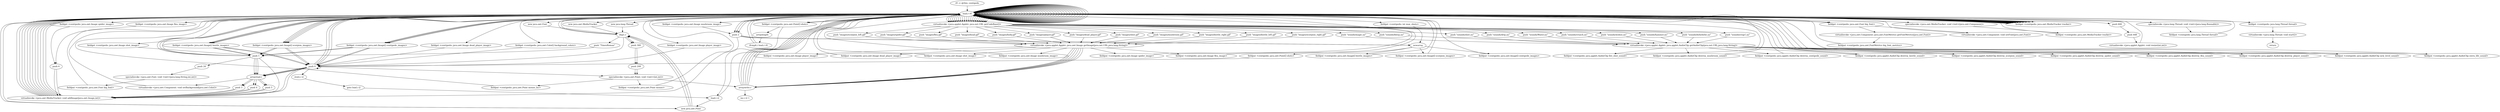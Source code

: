 digraph "" {
    "r0 := @this: centipedo"
    "load.r r0"
    "r0 := @this: centipedo"->"load.r r0";
    "new java.awt.Font"
    "load.r r0"->"new java.awt.Font";
    "dup1.r"
    "new java.awt.Font"->"dup1.r";
    "push \"TimesRoman\""
    "dup1.r"->"push \"TimesRoman\"";
    "push 1"
    "push \"TimesRoman\""->"push 1";
    "push 24"
    "push 1"->"push 24";
    "specialinvoke <java.awt.Font: void <init>(java.lang.String,int,int)>"
    "push 24"->"specialinvoke <java.awt.Font: void <init>(java.lang.String,int,int)>";
    "fieldput <centipedo: java.awt.Font big_font>"
    "specialinvoke <java.awt.Font: void <init>(java.lang.String,int,int)>"->"fieldput <centipedo: java.awt.Font big_font>";
    "fieldput <centipedo: java.awt.Font big_font>"->"load.r r0";
    "load.r r0"->"load.r r0";
    "load.r r0"->"load.r r0";
    "fieldget <centipedo: java.awt.Font big_font>"
    "load.r r0"->"fieldget <centipedo: java.awt.Font big_font>";
    "virtualinvoke <java.awt.Component: java.awt.FontMetrics getFontMetrics(java.awt.Font)>"
    "fieldget <centipedo: java.awt.Font big_font>"->"virtualinvoke <java.awt.Component: java.awt.FontMetrics getFontMetrics(java.awt.Font)>";
    "fieldput <centipedo: java.awt.FontMetrics big_font_metrics>"
    "virtualinvoke <java.awt.Component: java.awt.FontMetrics getFontMetrics(java.awt.Font)>"->"fieldput <centipedo: java.awt.FontMetrics big_font_metrics>";
    "fieldput <centipedo: java.awt.FontMetrics big_font_metrics>"->"load.r r0";
    "load.r r0"->"load.r r0";
    "load.r r0"->"fieldget <centipedo: java.awt.Font big_font>";
    "virtualinvoke <java.awt.Component: void setFont(java.awt.Font)>"
    "fieldget <centipedo: java.awt.Font big_font>"->"virtualinvoke <java.awt.Component: void setFont(java.awt.Font)>";
    "virtualinvoke <java.awt.Component: void setFont(java.awt.Font)>"->"load.r r0";
    "new java.awt.MediaTracker"
    "load.r r0"->"new java.awt.MediaTracker";
    "new java.awt.MediaTracker"->"dup1.r";
    "dup1.r"->"load.r r0";
    "specialinvoke <java.awt.MediaTracker: void <init>(java.awt.Component)>"
    "load.r r0"->"specialinvoke <java.awt.MediaTracker: void <init>(java.awt.Component)>";
    "fieldput <centipedo: java.awt.MediaTracker tracker>"
    "specialinvoke <java.awt.MediaTracker: void <init>(java.awt.Component)>"->"fieldput <centipedo: java.awt.MediaTracker tracker>";
    "fieldput <centipedo: java.awt.MediaTracker tracker>"->"load.r r0";
    "load.r r0"->"load.r r0";
    "load.r r0"->"load.r r0";
    "virtualinvoke <java.applet.Applet: java.net.URL getCodeBase()>"
    "load.r r0"->"virtualinvoke <java.applet.Applet: java.net.URL getCodeBase()>";
    "push \"images/player.gif\""
    "virtualinvoke <java.applet.Applet: java.net.URL getCodeBase()>"->"push \"images/player.gif\"";
    "virtualinvoke <java.applet.Applet: java.awt.Image getImage(java.net.URL,java.lang.String)>"
    "push \"images/player.gif\""->"virtualinvoke <java.applet.Applet: java.awt.Image getImage(java.net.URL,java.lang.String)>";
    "fieldput <centipedo: java.awt.Image player_image>"
    "virtualinvoke <java.applet.Applet: java.awt.Image getImage(java.net.URL,java.lang.String)>"->"fieldput <centipedo: java.awt.Image player_image>";
    "fieldput <centipedo: java.awt.Image player_image>"->"load.r r0";
    "fieldget <centipedo: java.awt.MediaTracker tracker>"
    "load.r r0"->"fieldget <centipedo: java.awt.MediaTracker tracker>";
    "fieldget <centipedo: java.awt.MediaTracker tracker>"->"load.r r0";
    "fieldget <centipedo: java.awt.Image player_image>"
    "load.r r0"->"fieldget <centipedo: java.awt.Image player_image>";
    "push 0"
    "fieldget <centipedo: java.awt.Image player_image>"->"push 0";
    "virtualinvoke <java.awt.MediaTracker: void addImage(java.awt.Image,int)>"
    "push 0"->"virtualinvoke <java.awt.MediaTracker: void addImage(java.awt.Image,int)>";
    "virtualinvoke <java.awt.MediaTracker: void addImage(java.awt.Image,int)>"->"load.r r0";
    "load.r r0"->"load.r r0";
    "load.r r0"->"load.r r0";
    "load.r r0"->"virtualinvoke <java.applet.Applet: java.net.URL getCodeBase()>";
    "push \"images/dead_player.gif\""
    "virtualinvoke <java.applet.Applet: java.net.URL getCodeBase()>"->"push \"images/dead_player.gif\"";
    "push \"images/dead_player.gif\""->"virtualinvoke <java.applet.Applet: java.awt.Image getImage(java.net.URL,java.lang.String)>";
    "fieldput <centipedo: java.awt.Image dead_player_image>"
    "virtualinvoke <java.applet.Applet: java.awt.Image getImage(java.net.URL,java.lang.String)>"->"fieldput <centipedo: java.awt.Image dead_player_image>";
    "fieldput <centipedo: java.awt.Image dead_player_image>"->"load.r r0";
    "load.r r0"->"fieldget <centipedo: java.awt.MediaTracker tracker>";
    "fieldget <centipedo: java.awt.MediaTracker tracker>"->"load.r r0";
    "fieldget <centipedo: java.awt.Image dead_player_image>"
    "load.r r0"->"fieldget <centipedo: java.awt.Image dead_player_image>";
    "fieldget <centipedo: java.awt.Image dead_player_image>"->"push 0";
    "push 0"->"virtualinvoke <java.awt.MediaTracker: void addImage(java.awt.Image,int)>";
    "virtualinvoke <java.awt.MediaTracker: void addImage(java.awt.Image,int)>"->"load.r r0";
    "load.r r0"->"load.r r0";
    "load.r r0"->"load.r r0";
    "load.r r0"->"virtualinvoke <java.applet.Applet: java.net.URL getCodeBase()>";
    "push \"images/shot.gif\""
    "virtualinvoke <java.applet.Applet: java.net.URL getCodeBase()>"->"push \"images/shot.gif\"";
    "push \"images/shot.gif\""->"virtualinvoke <java.applet.Applet: java.awt.Image getImage(java.net.URL,java.lang.String)>";
    "fieldput <centipedo: java.awt.Image shot_image>"
    "virtualinvoke <java.applet.Applet: java.awt.Image getImage(java.net.URL,java.lang.String)>"->"fieldput <centipedo: java.awt.Image shot_image>";
    "fieldput <centipedo: java.awt.Image shot_image>"->"load.r r0";
    "load.r r0"->"fieldget <centipedo: java.awt.MediaTracker tracker>";
    "fieldget <centipedo: java.awt.MediaTracker tracker>"->"load.r r0";
    "fieldget <centipedo: java.awt.Image shot_image>"
    "load.r r0"->"fieldget <centipedo: java.awt.Image shot_image>";
    "fieldget <centipedo: java.awt.Image shot_image>"->"push 1";
    "push 1"->"virtualinvoke <java.awt.MediaTracker: void addImage(java.awt.Image,int)>";
    "virtualinvoke <java.awt.MediaTracker: void addImage(java.awt.Image,int)>"->"load.r r0";
    "load.r r0"->"load.r r0";
    "load.r r0"->"load.r r0";
    "load.r r0"->"virtualinvoke <java.applet.Applet: java.net.URL getCodeBase()>";
    "push \"images/mushroom.gif\""
    "virtualinvoke <java.applet.Applet: java.net.URL getCodeBase()>"->"push \"images/mushroom.gif\"";
    "push \"images/mushroom.gif\""->"virtualinvoke <java.applet.Applet: java.awt.Image getImage(java.net.URL,java.lang.String)>";
    "fieldput <centipedo: java.awt.Image mushroom_image>"
    "virtualinvoke <java.applet.Applet: java.awt.Image getImage(java.net.URL,java.lang.String)>"->"fieldput <centipedo: java.awt.Image mushroom_image>";
    "fieldput <centipedo: java.awt.Image mushroom_image>"->"load.r r0";
    "load.r r0"->"fieldget <centipedo: java.awt.MediaTracker tracker>";
    "fieldget <centipedo: java.awt.MediaTracker tracker>"->"load.r r0";
    "fieldget <centipedo: java.awt.Image mushroom_image>"
    "load.r r0"->"fieldget <centipedo: java.awt.Image mushroom_image>";
    "push 2"
    "fieldget <centipedo: java.awt.Image mushroom_image>"->"push 2";
    "push 2"->"virtualinvoke <java.awt.MediaTracker: void addImage(java.awt.Image,int)>";
    "virtualinvoke <java.awt.MediaTracker: void addImage(java.awt.Image,int)>"->"load.r r0";
    "load.r r0"->"push 2";
    "newarray"
    "push 2"->"newarray";
    "fieldput <centipedo: java.awt.Image[] beetle_images>"
    "newarray"->"fieldput <centipedo: java.awt.Image[] beetle_images>";
    "fieldput <centipedo: java.awt.Image[] beetle_images>"->"load.r r0";
    "fieldget <centipedo: java.awt.Image[] beetle_images>"
    "load.r r0"->"fieldget <centipedo: java.awt.Image[] beetle_images>";
    "fieldget <centipedo: java.awt.Image[] beetle_images>"->"push 0";
    "push 0"->"load.r r0";
    "load.r r0"->"load.r r0";
    "load.r r0"->"virtualinvoke <java.applet.Applet: java.net.URL getCodeBase()>";
    "push \"images/beetle_right.gif\""
    "virtualinvoke <java.applet.Applet: java.net.URL getCodeBase()>"->"push \"images/beetle_right.gif\"";
    "push \"images/beetle_right.gif\""->"virtualinvoke <java.applet.Applet: java.awt.Image getImage(java.net.URL,java.lang.String)>";
    "arraywrite.r"
    "virtualinvoke <java.applet.Applet: java.awt.Image getImage(java.net.URL,java.lang.String)>"->"arraywrite.r";
    "arraywrite.r"->"load.r r0";
    "load.r r0"->"fieldget <centipedo: java.awt.Image[] beetle_images>";
    "fieldget <centipedo: java.awt.Image[] beetle_images>"->"push 1";
    "push 1"->"load.r r0";
    "load.r r0"->"load.r r0";
    "load.r r0"->"virtualinvoke <java.applet.Applet: java.net.URL getCodeBase()>";
    "push \"images/beetle_left.gif\""
    "virtualinvoke <java.applet.Applet: java.net.URL getCodeBase()>"->"push \"images/beetle_left.gif\"";
    "push \"images/beetle_left.gif\""->"virtualinvoke <java.applet.Applet: java.awt.Image getImage(java.net.URL,java.lang.String)>";
    "virtualinvoke <java.applet.Applet: java.awt.Image getImage(java.net.URL,java.lang.String)>"->"arraywrite.r";
    "arraywrite.r"->"load.r r0";
    "load.r r0"->"fieldget <centipedo: java.awt.MediaTracker tracker>";
    "fieldget <centipedo: java.awt.MediaTracker tracker>"->"load.r r0";
    "load.r r0"->"fieldget <centipedo: java.awt.Image[] beetle_images>";
    "fieldget <centipedo: java.awt.Image[] beetle_images>"->"push 0";
    "arrayread.r"
    "push 0"->"arrayread.r";
    "push 4"
    "arrayread.r"->"push 4";
    "push 4"->"virtualinvoke <java.awt.MediaTracker: void addImage(java.awt.Image,int)>";
    "virtualinvoke <java.awt.MediaTracker: void addImage(java.awt.Image,int)>"->"load.r r0";
    "load.r r0"->"fieldget <centipedo: java.awt.MediaTracker tracker>";
    "fieldget <centipedo: java.awt.MediaTracker tracker>"->"load.r r0";
    "load.r r0"->"fieldget <centipedo: java.awt.Image[] beetle_images>";
    "fieldget <centipedo: java.awt.Image[] beetle_images>"->"push 1";
    "push 1"->"arrayread.r";
    "arrayread.r"->"push 4";
    "push 4"->"virtualinvoke <java.awt.MediaTracker: void addImage(java.awt.Image,int)>";
    "virtualinvoke <java.awt.MediaTracker: void addImage(java.awt.Image,int)>"->"load.r r0";
    "load.r r0"->"push 2";
    "push 2"->"newarray";
    "fieldput <centipedo: java.awt.Image[] scorpion_images>"
    "newarray"->"fieldput <centipedo: java.awt.Image[] scorpion_images>";
    "fieldput <centipedo: java.awt.Image[] scorpion_images>"->"load.r r0";
    "fieldget <centipedo: java.awt.Image[] scorpion_images>"
    "load.r r0"->"fieldget <centipedo: java.awt.Image[] scorpion_images>";
    "fieldget <centipedo: java.awt.Image[] scorpion_images>"->"push 0";
    "push 0"->"load.r r0";
    "load.r r0"->"load.r r0";
    "load.r r0"->"virtualinvoke <java.applet.Applet: java.net.URL getCodeBase()>";
    "push \"images/scorpion_right.gif\""
    "virtualinvoke <java.applet.Applet: java.net.URL getCodeBase()>"->"push \"images/scorpion_right.gif\"";
    "push \"images/scorpion_right.gif\""->"virtualinvoke <java.applet.Applet: java.awt.Image getImage(java.net.URL,java.lang.String)>";
    "virtualinvoke <java.applet.Applet: java.awt.Image getImage(java.net.URL,java.lang.String)>"->"arraywrite.r";
    "arraywrite.r"->"load.r r0";
    "load.r r0"->"fieldget <centipedo: java.awt.Image[] scorpion_images>";
    "fieldget <centipedo: java.awt.Image[] scorpion_images>"->"push 1";
    "push 1"->"load.r r0";
    "load.r r0"->"load.r r0";
    "load.r r0"->"virtualinvoke <java.applet.Applet: java.net.URL getCodeBase()>";
    "push \"images/scorpion_left.gif\""
    "virtualinvoke <java.applet.Applet: java.net.URL getCodeBase()>"->"push \"images/scorpion_left.gif\"";
    "push \"images/scorpion_left.gif\""->"virtualinvoke <java.applet.Applet: java.awt.Image getImage(java.net.URL,java.lang.String)>";
    "virtualinvoke <java.applet.Applet: java.awt.Image getImage(java.net.URL,java.lang.String)>"->"arraywrite.r";
    "arraywrite.r"->"load.r r0";
    "load.r r0"->"fieldget <centipedo: java.awt.MediaTracker tracker>";
    "fieldget <centipedo: java.awt.MediaTracker tracker>"->"load.r r0";
    "load.r r0"->"fieldget <centipedo: java.awt.Image[] scorpion_images>";
    "fieldget <centipedo: java.awt.Image[] scorpion_images>"->"push 0";
    "push 0"->"arrayread.r";
    "push 5"
    "arrayread.r"->"push 5";
    "push 5"->"virtualinvoke <java.awt.MediaTracker: void addImage(java.awt.Image,int)>";
    "virtualinvoke <java.awt.MediaTracker: void addImage(java.awt.Image,int)>"->"load.r r0";
    "load.r r0"->"fieldget <centipedo: java.awt.MediaTracker tracker>";
    "fieldget <centipedo: java.awt.MediaTracker tracker>"->"load.r r0";
    "load.r r0"->"fieldget <centipedo: java.awt.Image[] scorpion_images>";
    "fieldget <centipedo: java.awt.Image[] scorpion_images>"->"push 1";
    "push 1"->"arrayread.r";
    "arrayread.r"->"push 5";
    "push 5"->"virtualinvoke <java.awt.MediaTracker: void addImage(java.awt.Image,int)>";
    "virtualinvoke <java.awt.MediaTracker: void addImage(java.awt.Image,int)>"->"load.r r0";
    "load.r r0"->"load.r r0";
    "load.r r0"->"load.r r0";
    "load.r r0"->"virtualinvoke <java.applet.Applet: java.net.URL getCodeBase()>";
    "push \"images/spider.gif\""
    "virtualinvoke <java.applet.Applet: java.net.URL getCodeBase()>"->"push \"images/spider.gif\"";
    "push \"images/spider.gif\""->"virtualinvoke <java.applet.Applet: java.awt.Image getImage(java.net.URL,java.lang.String)>";
    "fieldput <centipedo: java.awt.Image spider_image>"
    "virtualinvoke <java.applet.Applet: java.awt.Image getImage(java.net.URL,java.lang.String)>"->"fieldput <centipedo: java.awt.Image spider_image>";
    "fieldput <centipedo: java.awt.Image spider_image>"->"load.r r0";
    "load.r r0"->"fieldget <centipedo: java.awt.MediaTracker tracker>";
    "fieldget <centipedo: java.awt.MediaTracker tracker>"->"load.r r0";
    "fieldget <centipedo: java.awt.Image spider_image>"
    "load.r r0"->"fieldget <centipedo: java.awt.Image spider_image>";
    "push 6"
    "fieldget <centipedo: java.awt.Image spider_image>"->"push 6";
    "push 6"->"virtualinvoke <java.awt.MediaTracker: void addImage(java.awt.Image,int)>";
    "virtualinvoke <java.awt.MediaTracker: void addImage(java.awt.Image,int)>"->"load.r r0";
    "load.r r0"->"load.r r0";
    "load.r r0"->"load.r r0";
    "load.r r0"->"virtualinvoke <java.applet.Applet: java.net.URL getCodeBase()>";
    "push \"images/flea.gif\""
    "virtualinvoke <java.applet.Applet: java.net.URL getCodeBase()>"->"push \"images/flea.gif\"";
    "push \"images/flea.gif\""->"virtualinvoke <java.applet.Applet: java.awt.Image getImage(java.net.URL,java.lang.String)>";
    "fieldput <centipedo: java.awt.Image flea_image>"
    "virtualinvoke <java.applet.Applet: java.awt.Image getImage(java.net.URL,java.lang.String)>"->"fieldput <centipedo: java.awt.Image flea_image>";
    "fieldput <centipedo: java.awt.Image flea_image>"->"load.r r0";
    "load.r r0"->"fieldget <centipedo: java.awt.MediaTracker tracker>";
    "fieldget <centipedo: java.awt.MediaTracker tracker>"->"load.r r0";
    "fieldget <centipedo: java.awt.Image flea_image>"
    "load.r r0"->"fieldget <centipedo: java.awt.Image flea_image>";
    "fieldget <centipedo: java.awt.Image flea_image>"->"push 6";
    "push 6"->"virtualinvoke <java.awt.MediaTracker: void addImage(java.awt.Image,int)>";
    "virtualinvoke <java.awt.MediaTracker: void addImage(java.awt.Image,int)>"->"load.r r0";
    "load.r r0"->"push 2";
    "push 2"->"newarray";
    "fieldput <centipedo: java.awt.Image[] centipede_images>"
    "newarray"->"fieldput <centipedo: java.awt.Image[] centipede_images>";
    "fieldput <centipedo: java.awt.Image[] centipede_images>"->"load.r r0";
    "fieldget <centipedo: java.awt.Image[] centipede_images>"
    "load.r r0"->"fieldget <centipedo: java.awt.Image[] centipede_images>";
    "fieldget <centipedo: java.awt.Image[] centipede_images>"->"push 0";
    "push 0"->"load.r r0";
    "load.r r0"->"load.r r0";
    "load.r r0"->"virtualinvoke <java.applet.Applet: java.net.URL getCodeBase()>";
    "push \"images/head.gif\""
    "virtualinvoke <java.applet.Applet: java.net.URL getCodeBase()>"->"push \"images/head.gif\"";
    "push \"images/head.gif\""->"virtualinvoke <java.applet.Applet: java.awt.Image getImage(java.net.URL,java.lang.String)>";
    "virtualinvoke <java.applet.Applet: java.awt.Image getImage(java.net.URL,java.lang.String)>"->"arraywrite.r";
    "arraywrite.r"->"load.r r0";
    "load.r r0"->"fieldget <centipedo: java.awt.Image[] centipede_images>";
    "fieldget <centipedo: java.awt.Image[] centipede_images>"->"push 1";
    "push 1"->"load.r r0";
    "load.r r0"->"load.r r0";
    "load.r r0"->"virtualinvoke <java.applet.Applet: java.net.URL getCodeBase()>";
    "push \"images/body.gif\""
    "virtualinvoke <java.applet.Applet: java.net.URL getCodeBase()>"->"push \"images/body.gif\"";
    "push \"images/body.gif\""->"virtualinvoke <java.applet.Applet: java.awt.Image getImage(java.net.URL,java.lang.String)>";
    "virtualinvoke <java.applet.Applet: java.awt.Image getImage(java.net.URL,java.lang.String)>"->"arraywrite.r";
    "arraywrite.r"->"load.r r0";
    "load.r r0"->"fieldget <centipedo: java.awt.MediaTracker tracker>";
    "fieldget <centipedo: java.awt.MediaTracker tracker>"->"load.r r0";
    "load.r r0"->"fieldget <centipedo: java.awt.Image[] centipede_images>";
    "fieldget <centipedo: java.awt.Image[] centipede_images>"->"push 0";
    "push 0"->"arrayread.r";
    "push 3"
    "arrayread.r"->"push 3";
    "push 3"->"virtualinvoke <java.awt.MediaTracker: void addImage(java.awt.Image,int)>";
    "virtualinvoke <java.awt.MediaTracker: void addImage(java.awt.Image,int)>"->"load.r r0";
    "load.r r0"->"fieldget <centipedo: java.awt.MediaTracker tracker>";
    "fieldget <centipedo: java.awt.MediaTracker tracker>"->"load.r r0";
    "load.r r0"->"fieldget <centipedo: java.awt.Image[] centipede_images>";
    "fieldget <centipedo: java.awt.Image[] centipede_images>"->"push 1";
    "push 1"->"arrayread.r";
    "arrayread.r"->"push 3";
    "push 3"->"virtualinvoke <java.awt.MediaTracker: void addImage(java.awt.Image,int)>";
    "virtualinvoke <java.awt.MediaTracker: void addImage(java.awt.Image,int)>"->"load.r r0";
    "load.r r0"->"load.r r0";
    "load.r r0"->"load.r r0";
    "load.r r0"->"virtualinvoke <java.applet.Applet: java.net.URL getCodeBase()>";
    "push \"sounds/shot.au\""
    "virtualinvoke <java.applet.Applet: java.net.URL getCodeBase()>"->"push \"sounds/shot.au\"";
    "virtualinvoke <java.applet.Applet: java.applet.AudioClip getAudioClip(java.net.URL,java.lang.String)>"
    "push \"sounds/shot.au\""->"virtualinvoke <java.applet.Applet: java.applet.AudioClip getAudioClip(java.net.URL,java.lang.String)>";
    "fieldput <centipedo: java.applet.AudioClip fire_shot_sound>"
    "virtualinvoke <java.applet.Applet: java.applet.AudioClip getAudioClip(java.net.URL,java.lang.String)>"->"fieldput <centipedo: java.applet.AudioClip fire_shot_sound>";
    "fieldput <centipedo: java.applet.AudioClip fire_shot_sound>"->"load.r r0";
    "load.r r0"->"load.r r0";
    "load.r r0"->"load.r r0";
    "load.r r0"->"virtualinvoke <java.applet.Applet: java.net.URL getCodeBase()>";
    "push \"sounds/drip.au\""
    "virtualinvoke <java.applet.Applet: java.net.URL getCodeBase()>"->"push \"sounds/drip.au\"";
    "push \"sounds/drip.au\""->"virtualinvoke <java.applet.Applet: java.applet.AudioClip getAudioClip(java.net.URL,java.lang.String)>";
    "fieldput <centipedo: java.applet.AudioClip destroy_mushroom_sound>"
    "virtualinvoke <java.applet.Applet: java.applet.AudioClip getAudioClip(java.net.URL,java.lang.String)>"->"fieldput <centipedo: java.applet.AudioClip destroy_mushroom_sound>";
    "fieldput <centipedo: java.applet.AudioClip destroy_mushroom_sound>"->"load.r r0";
    "load.r r0"->"load.r r0";
    "load.r r0"->"load.r r0";
    "load.r r0"->"virtualinvoke <java.applet.Applet: java.net.URL getCodeBase()>";
    "push \"sounds/Water.au\""
    "virtualinvoke <java.applet.Applet: java.net.URL getCodeBase()>"->"push \"sounds/Water.au\"";
    "push \"sounds/Water.au\""->"virtualinvoke <java.applet.Applet: java.applet.AudioClip getAudioClip(java.net.URL,java.lang.String)>";
    "fieldput <centipedo: java.applet.AudioClip destroy_centipede_sound>"
    "virtualinvoke <java.applet.Applet: java.applet.AudioClip getAudioClip(java.net.URL,java.lang.String)>"->"fieldput <centipedo: java.applet.AudioClip destroy_centipede_sound>";
    "fieldput <centipedo: java.applet.AudioClip destroy_centipede_sound>"->"load.r r0";
    "load.r r0"->"load.r r0";
    "load.r r0"->"load.r r0";
    "load.r r0"->"virtualinvoke <java.applet.Applet: java.net.URL getCodeBase()>";
    "push \"sounds/crunch.au\""
    "virtualinvoke <java.applet.Applet: java.net.URL getCodeBase()>"->"push \"sounds/crunch.au\"";
    "push \"sounds/crunch.au\""->"virtualinvoke <java.applet.Applet: java.applet.AudioClip getAudioClip(java.net.URL,java.lang.String)>";
    "fieldput <centipedo: java.applet.AudioClip destroy_beetle_sound>"
    "virtualinvoke <java.applet.Applet: java.applet.AudioClip getAudioClip(java.net.URL,java.lang.String)>"->"fieldput <centipedo: java.applet.AudioClip destroy_beetle_sound>";
    "fieldput <centipedo: java.applet.AudioClip destroy_beetle_sound>"->"load.r r0";
    "load.r r0"->"load.r r0";
    "load.r r0"->"load.r r0";
    "load.r r0"->"virtualinvoke <java.applet.Applet: java.net.URL getCodeBase()>";
    "push \"sounds/wohoo.au\""
    "virtualinvoke <java.applet.Applet: java.net.URL getCodeBase()>"->"push \"sounds/wohoo.au\"";
    "push \"sounds/wohoo.au\""->"virtualinvoke <java.applet.Applet: java.applet.AudioClip getAudioClip(java.net.URL,java.lang.String)>";
    "fieldput <centipedo: java.applet.AudioClip destroy_scorpion_sound>"
    "virtualinvoke <java.applet.Applet: java.applet.AudioClip getAudioClip(java.net.URL,java.lang.String)>"->"fieldput <centipedo: java.applet.AudioClip destroy_scorpion_sound>";
    "fieldput <centipedo: java.applet.AudioClip destroy_scorpion_sound>"->"load.r r0";
    "load.r r0"->"load.r r0";
    "load.r r0"->"load.r r0";
    "load.r r0"->"virtualinvoke <java.applet.Applet: java.net.URL getCodeBase()>";
    "push \"sounds/hammer.au\""
    "virtualinvoke <java.applet.Applet: java.net.URL getCodeBase()>"->"push \"sounds/hammer.au\"";
    "push \"sounds/hammer.au\""->"virtualinvoke <java.applet.Applet: java.applet.AudioClip getAudioClip(java.net.URL,java.lang.String)>";
    "fieldput <centipedo: java.applet.AudioClip destroy_spider_sound>"
    "virtualinvoke <java.applet.Applet: java.applet.AudioClip getAudioClip(java.net.URL,java.lang.String)>"->"fieldput <centipedo: java.applet.AudioClip destroy_spider_sound>";
    "fieldput <centipedo: java.applet.AudioClip destroy_spider_sound>"->"load.r r0";
    "load.r r0"->"load.r r0";
    "load.r r0"->"load.r r0";
    "load.r r0"->"virtualinvoke <java.applet.Applet: java.net.URL getCodeBase()>";
    "push \"sounds/hehehehe.au\""
    "virtualinvoke <java.applet.Applet: java.net.URL getCodeBase()>"->"push \"sounds/hehehehe.au\"";
    "push \"sounds/hehehehe.au\""->"virtualinvoke <java.applet.Applet: java.applet.AudioClip getAudioClip(java.net.URL,java.lang.String)>";
    "fieldput <centipedo: java.applet.AudioClip destroy_flea_sound>"
    "virtualinvoke <java.applet.Applet: java.applet.AudioClip getAudioClip(java.net.URL,java.lang.String)>"->"fieldput <centipedo: java.applet.AudioClip destroy_flea_sound>";
    "fieldput <centipedo: java.applet.AudioClip destroy_flea_sound>"->"load.r r0";
    "load.r r0"->"load.r r0";
    "load.r r0"->"load.r r0";
    "load.r r0"->"virtualinvoke <java.applet.Applet: java.net.URL getCodeBase()>";
    "push \"sounds/crap1.au\""
    "virtualinvoke <java.applet.Applet: java.net.URL getCodeBase()>"->"push \"sounds/crap1.au\"";
    "push \"sounds/crap1.au\""->"virtualinvoke <java.applet.Applet: java.applet.AudioClip getAudioClip(java.net.URL,java.lang.String)>";
    "fieldput <centipedo: java.applet.AudioClip destroy_player_sound>"
    "virtualinvoke <java.applet.Applet: java.applet.AudioClip getAudioClip(java.net.URL,java.lang.String)>"->"fieldput <centipedo: java.applet.AudioClip destroy_player_sound>";
    "fieldput <centipedo: java.applet.AudioClip destroy_player_sound>"->"load.r r0";
    "load.r r0"->"load.r r0";
    "load.r r0"->"load.r r0";
    "load.r r0"->"virtualinvoke <java.applet.Applet: java.net.URL getCodeBase()>";
    "push \"sounds/magic.au\""
    "virtualinvoke <java.applet.Applet: java.net.URL getCodeBase()>"->"push \"sounds/magic.au\"";
    "push \"sounds/magic.au\""->"virtualinvoke <java.applet.Applet: java.applet.AudioClip getAudioClip(java.net.URL,java.lang.String)>";
    "fieldput <centipedo: java.applet.AudioClip new_level_sound>"
    "virtualinvoke <java.applet.Applet: java.applet.AudioClip getAudioClip(java.net.URL,java.lang.String)>"->"fieldput <centipedo: java.applet.AudioClip new_level_sound>";
    "fieldput <centipedo: java.applet.AudioClip new_level_sound>"->"load.r r0";
    "load.r r0"->"load.r r0";
    "load.r r0"->"load.r r0";
    "load.r r0"->"virtualinvoke <java.applet.Applet: java.net.URL getCodeBase()>";
    "push \"sounds/bleep.au\""
    "virtualinvoke <java.applet.Applet: java.net.URL getCodeBase()>"->"push \"sounds/bleep.au\"";
    "push \"sounds/bleep.au\""->"virtualinvoke <java.applet.Applet: java.applet.AudioClip getAudioClip(java.net.URL,java.lang.String)>";
    "fieldput <centipedo: java.applet.AudioClip extra_life_sound>"
    "virtualinvoke <java.applet.Applet: java.applet.AudioClip getAudioClip(java.net.URL,java.lang.String)>"->"fieldput <centipedo: java.applet.AudioClip extra_life_sound>";
    "fieldput <centipedo: java.applet.AudioClip extra_life_sound>"->"load.r r0";
    "load.r r0"->"load.r r0";
    "fieldget <centipedo: int max_shots>"
    "load.r r0"->"fieldget <centipedo: int max_shots>";
    "fieldget <centipedo: int max_shots>"->"newarray";
    "fieldput <centipedo: java.awt.Point[] shots>"
    "newarray"->"fieldput <centipedo: java.awt.Point[] shots>";
    "fieldput <centipedo: java.awt.Point[] shots>"->"push 0";
    "store.i i2"
    "push 0"->"store.i i2";
    "goto load.i i2"
    "store.i i2"->"goto load.i i2";
    "load.i i2"
    "goto load.i i2"->"load.i i2";
    "load.i i2"->"load.r r0";
    "fieldget <centipedo: java.awt.Point[] shots>"
    "load.r r0"->"fieldget <centipedo: java.awt.Point[] shots>";
    "arraylength"
    "fieldget <centipedo: java.awt.Point[] shots>"->"arraylength";
    "ifcmplt.i load.r r0"
    "arraylength"->"ifcmplt.i load.r r0";
    "ifcmplt.i load.r r0"->"load.r r0";
    "new java.awt.Point"
    "load.r r0"->"new java.awt.Point";
    "new java.awt.Point"->"dup1.r";
    "push 300"
    "dup1.r"->"push 300";
    "push 208"
    "push 300"->"push 208";
    "specialinvoke <java.awt.Point: void <init>(int,int)>"
    "push 208"->"specialinvoke <java.awt.Point: void <init>(int,int)>";
    "fieldput <centipedo: java.awt.Point mouse_loc>"
    "specialinvoke <java.awt.Point: void <init>(int,int)>"->"fieldput <centipedo: java.awt.Point mouse_loc>";
    "fieldput <centipedo: java.awt.Point mouse_loc>"->"load.r r0";
    "load.r r0"->"new java.awt.Point";
    "new java.awt.Point"->"dup1.r";
    "dup1.r"->"push 300";
    "push 300"->"push 208";
    "push 208"->"specialinvoke <java.awt.Point: void <init>(int,int)>";
    "fieldput <centipedo: java.awt.Point mouse>"
    "specialinvoke <java.awt.Point: void <init>(int,int)>"->"fieldput <centipedo: java.awt.Point mouse>";
    "fieldput <centipedo: java.awt.Point mouse>"->"load.r r0";
    "load.r r0"->"load.r r0";
    "fieldget <centipedo: java.awt.Color[] background_colors>"
    "load.r r0"->"fieldget <centipedo: java.awt.Color[] background_colors>";
    "fieldget <centipedo: java.awt.Color[] background_colors>"->"push 0";
    "push 0"->"arrayread.r";
    "virtualinvoke <java.awt.Component: void setBackground(java.awt.Color)>"
    "arrayread.r"->"virtualinvoke <java.awt.Component: void setBackground(java.awt.Color)>";
    "virtualinvoke <java.awt.Component: void setBackground(java.awt.Color)>"->"load.r r0";
    "push 600"
    "load.r r0"->"push 600";
    "push 448"
    "push 600"->"push 448";
    "virtualinvoke <java.applet.Applet: void resize(int,int)>"
    "push 448"->"virtualinvoke <java.applet.Applet: void resize(int,int)>";
    "virtualinvoke <java.applet.Applet: void resize(int,int)>"->"load.r r0";
    "new java.lang.Thread"
    "load.r r0"->"new java.lang.Thread";
    "new java.lang.Thread"->"dup1.r";
    "dup1.r"->"load.r r0";
    "specialinvoke <java.lang.Thread: void <init>(java.lang.Runnable)>"
    "load.r r0"->"specialinvoke <java.lang.Thread: void <init>(java.lang.Runnable)>";
    "fieldput <centipedo: java.lang.Thread thread>"
    "specialinvoke <java.lang.Thread: void <init>(java.lang.Runnable)>"->"fieldput <centipedo: java.lang.Thread thread>";
    "fieldput <centipedo: java.lang.Thread thread>"->"load.r r0";
    "fieldget <centipedo: java.lang.Thread thread>"
    "load.r r0"->"fieldget <centipedo: java.lang.Thread thread>";
    "virtualinvoke <java.lang.Thread: void start()>"
    "fieldget <centipedo: java.lang.Thread thread>"->"virtualinvoke <java.lang.Thread: void start()>";
    "return"
    "virtualinvoke <java.lang.Thread: void start()>"->"return";
    "ifcmplt.i load.r r0"->"load.r r0";
    "load.r r0"->"fieldget <centipedo: java.awt.Point[] shots>";
    "fieldget <centipedo: java.awt.Point[] shots>"->"load.i i2";
    "load.i i2"->"new java.awt.Point";
    "new java.awt.Point"->"dup1.r";
    "dup1.r"->"push 0";
    "push 0"->"push 0";
    "push 0"->"specialinvoke <java.awt.Point: void <init>(int,int)>";
    "specialinvoke <java.awt.Point: void <init>(int,int)>"->"arraywrite.r";
    "inc.i i2 1"
    "arraywrite.r"->"inc.i i2 1";
}
